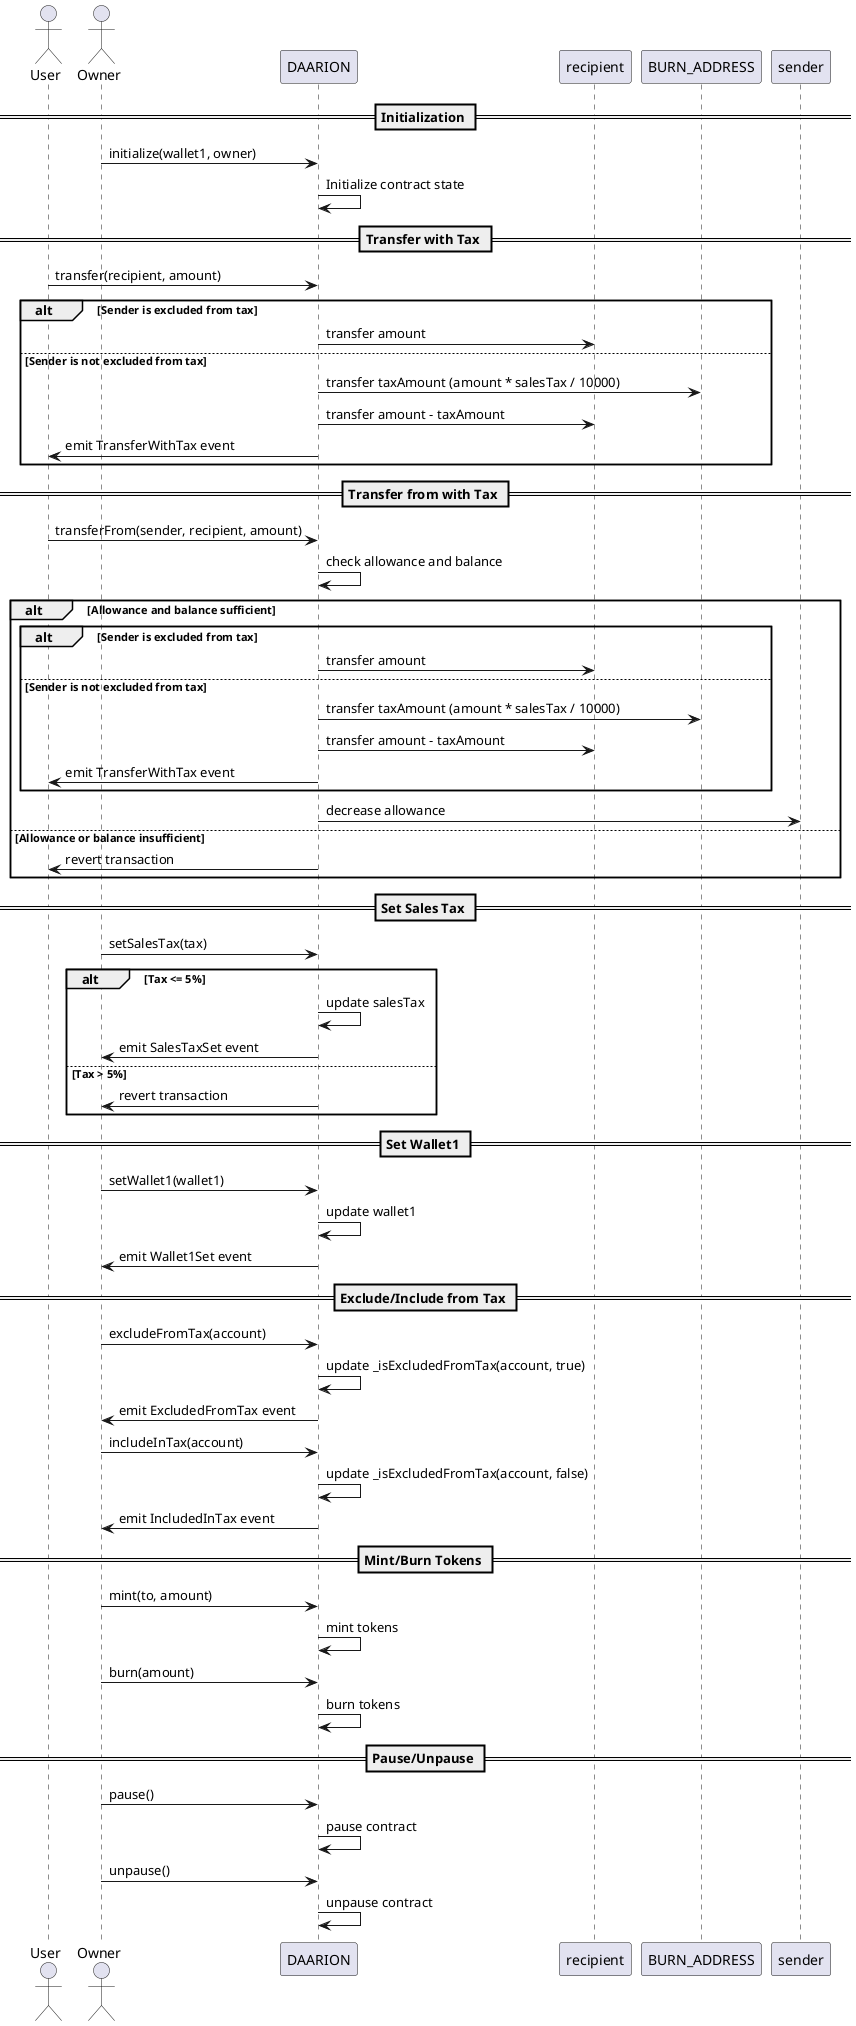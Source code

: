 @startuml DAARIONContract
actor User
actor Owner

participant DAARION as DAARION

== Initialization ==
Owner -> DAARION : initialize(wallet1, owner)
DAARION -> DAARION : Initialize contract state

== Transfer with Tax ==
User -> DAARION : transfer(recipient, amount)
alt Sender is excluded from tax
    DAARION -> recipient : transfer amount
else Sender is not excluded from tax
    DAARION -> BURN_ADDRESS : transfer taxAmount (amount * salesTax / 10000)
    DAARION -> recipient : transfer amount - taxAmount
    DAARION -> User : emit TransferWithTax event
end

== Transfer from with Tax ==
User -> DAARION : transferFrom(sender, recipient, amount)
DAARION -> DAARION : check allowance and balance
alt Allowance and balance sufficient
    alt Sender is excluded from tax
        DAARION -> recipient : transfer amount
    else Sender is not excluded from tax
        DAARION -> BURN_ADDRESS : transfer taxAmount (amount * salesTax / 10000)
        DAARION -> recipient : transfer amount - taxAmount
        DAARION -> User : emit TransferWithTax event
    end
    DAARION -> sender : decrease allowance
else Allowance or balance insufficient
    DAARION -> User : revert transaction
end

== Set Sales Tax ==
Owner -> DAARION : setSalesTax(tax)
alt Tax <= 5%
    DAARION -> DAARION : update salesTax
    DAARION -> Owner : emit SalesTaxSet event
else Tax > 5%
    DAARION -> Owner : revert transaction
end

== Set Wallet1 ==
Owner -> DAARION : setWallet1(wallet1)
DAARION -> DAARION : update wallet1
DAARION -> Owner : emit Wallet1Set event

== Exclude/Include from Tax ==
Owner -> DAARION : excludeFromTax(account)
DAARION -> DAARION : update _isExcludedFromTax(account, true)
DAARION -> Owner : emit ExcludedFromTax event

Owner -> DAARION : includeInTax(account)
DAARION -> DAARION : update _isExcludedFromTax(account, false)
DAARION -> Owner : emit IncludedInTax event

== Mint/Burn Tokens ==
Owner -> DAARION : mint(to, amount)
DAARION -> DAARION : mint tokens

Owner -> DAARION : burn(amount)
DAARION -> DAARION : burn tokens

== Pause/Unpause ==
Owner -> DAARION : pause()
DAARION -> DAARION : pause contract

Owner -> DAARION : unpause()
DAARION -> DAARION : unpause contract

@enduml